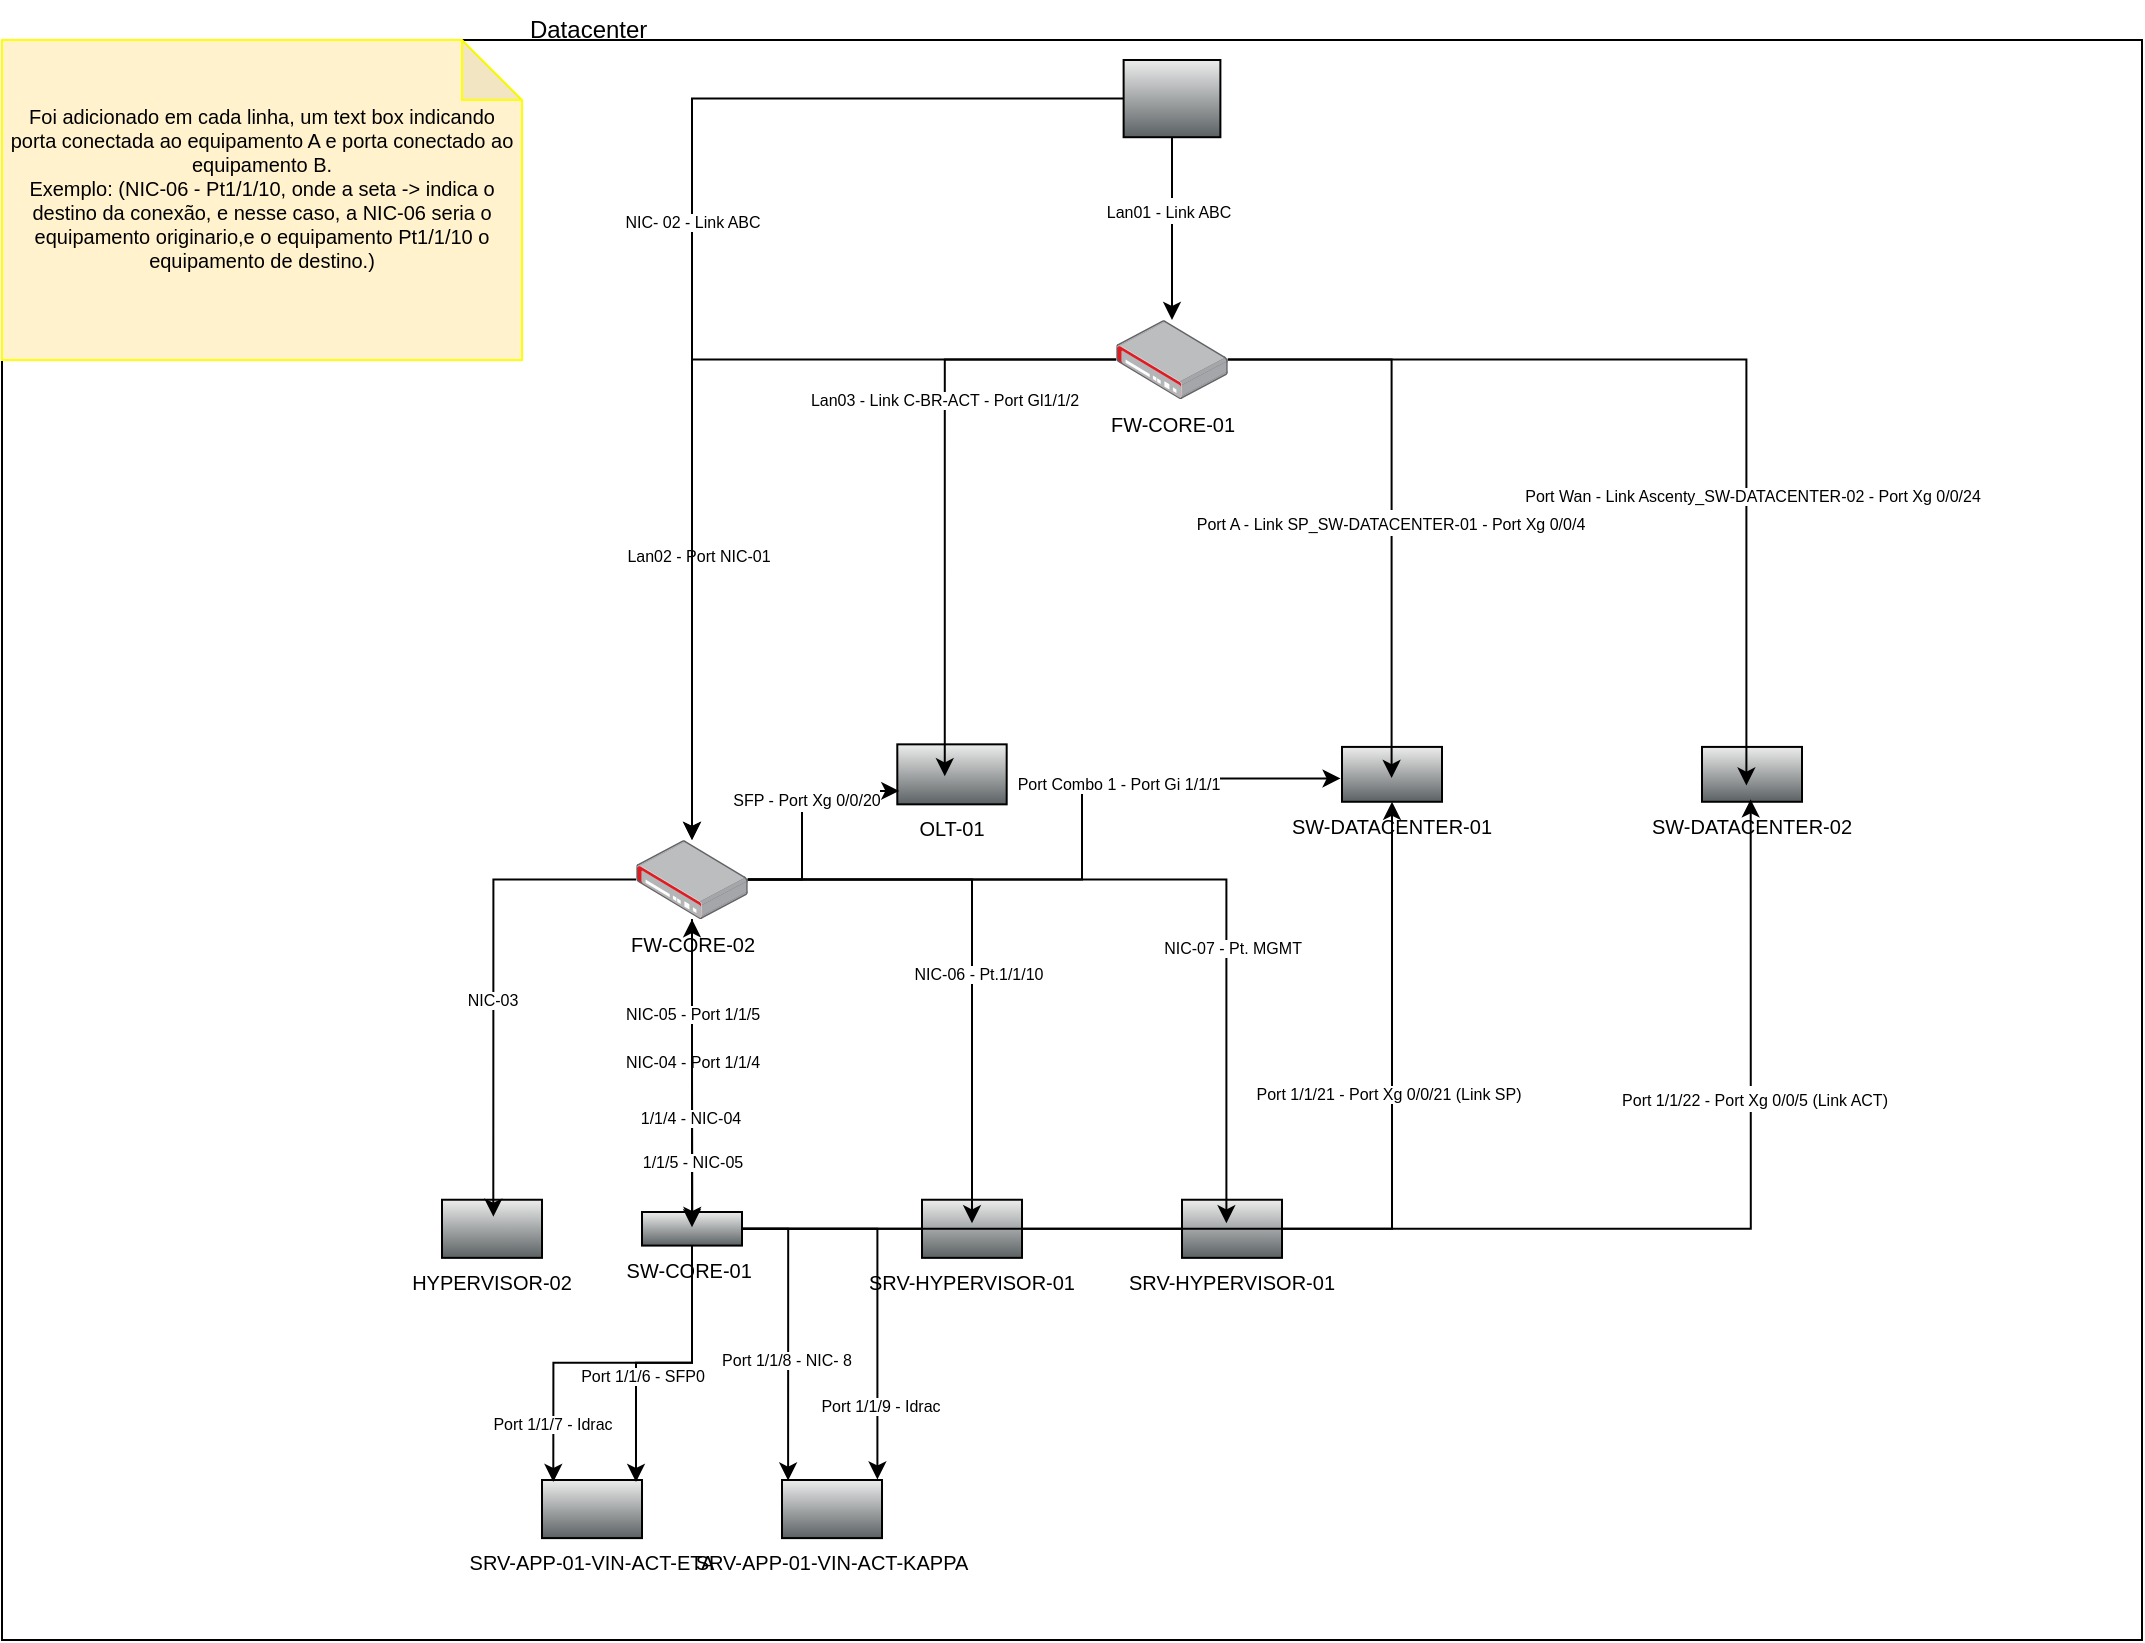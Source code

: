 <mxfile version="27.0.9">
  <diagram name="Página-1" id="BSf2ZJVo7PI9UNuDGLAw">
    <mxGraphModel dx="2253" dy="3179" grid="1" gridSize="10" guides="1" tooltips="1" connect="1" arrows="1" fold="1" page="1" pageScale="1" pageWidth="827" pageHeight="1169" math="0" shadow="0">
      <root>
        <mxCell id="0" />
        <mxCell id="1" parent="0" />
        <mxCell id="CYrLItAudLBiqGf4m8bV-5" value="" style="rounded=0;whiteSpace=wrap;html=1;fontSize=10;" parent="1" vertex="1">
          <mxGeometry x="-280" y="-1170" width="1070" height="800" as="geometry" />
        </mxCell>
        <mxCell id="CYrLItAudLBiqGf4m8bV-3" value="Datacenter&amp;nbsp;" style="text;html=1;align=center;verticalAlign=middle;whiteSpace=wrap;rounded=0;" parent="1" vertex="1">
          <mxGeometry x="-70" y="-1190" width="170" height="30" as="geometry" />
        </mxCell>
        <mxCell id="CYrLItAudLBiqGf4m8bV-4" value="FW-CORE-02" style="image;points=[];aspect=fixed;html=1;align=center;shadow=0;dashed=0;image=img/lib/allied_telesis/security/Router_VPN.svg;fontSize=10;" parent="1" vertex="1">
          <mxGeometry x="37.1" y="-770" width="55.8" height="39.6" as="geometry" />
        </mxCell>
        <mxCell id="CYrLItAudLBiqGf4m8bV-20" style="edgeStyle=orthogonalEdgeStyle;rounded=0;orthogonalLoop=1;jettySize=auto;html=1;" parent="1" source="CYrLItAudLBiqGf4m8bV-6" target="CYrLItAudLBiqGf4m8bV-4" edge="1">
          <mxGeometry relative="1" as="geometry" />
        </mxCell>
        <mxCell id="CYrLItAudLBiqGf4m8bV-25" value="Lan02 - Port NIC-01" style="edgeLabel;html=1;align=center;verticalAlign=middle;resizable=0;points=[];fontSize=8;" parent="CYrLItAudLBiqGf4m8bV-20" vertex="1" connectable="0">
          <mxGeometry x="0.371" y="3" relative="1" as="geometry">
            <mxPoint as="offset" />
          </mxGeometry>
        </mxCell>
        <mxCell id="CYrLItAudLBiqGf4m8bV-6" value="FW-CORE-01" style="image;points=[];aspect=fixed;html=1;align=center;shadow=0;dashed=0;image=img/lib/allied_telesis/security/Router_VPN.svg;fontSize=10;" parent="1" vertex="1">
          <mxGeometry x="277.1" y="-1030" width="55.8" height="39.6" as="geometry" />
        </mxCell>
        <mxCell id="CYrLItAudLBiqGf4m8bV-12" value="SW-DATACENTER-02" style="fillColorStyles=neutralFill;neutralFill=#9DA6A8;shape=mxgraph.networks2.icon;aspect=fixed;fillColor=#EDEDED;strokeColor=#000000;gradientColor=#5B6163;network2IconShadow=1;network2bgFillColor=none;network2Icon=mxgraph.networks2.wireless_hub;network2IconYOffset=-0.114;network2IconW=1;network2IconH=0.548;labelPosition=center;verticalLabelPosition=bottom;align=center;verticalAlign=top;fontSize=10;" parent="1" vertex="1">
          <mxGeometry x="570" y="-816.54" width="50" height="27.425" as="geometry" />
        </mxCell>
        <mxCell id="CYrLItAudLBiqGf4m8bV-13" value="OLT-01" style="fillColorStyles=neutralFill;neutralFill=#9DA6A8;shape=mxgraph.networks2.icon;aspect=fixed;fillColor=#EDEDED;strokeColor=#000000;gradientColor=#5B6163;network2IconShadow=1;network2bgFillColor=none;network2Icon=mxgraph.networks2.wireless_hub;network2IconYOffset=-0.114;network2IconW=1;network2IconH=0.548;verticalAlign=top;fontSize=10;labelPosition=center;verticalLabelPosition=bottom;align=center;" parent="1" vertex="1">
          <mxGeometry x="167.65" y="-817.83" width="54.69" height="30" as="geometry" />
        </mxCell>
        <mxCell id="CYrLItAudLBiqGf4m8bV-28" style="edgeStyle=orthogonalEdgeStyle;rounded=0;orthogonalLoop=1;jettySize=auto;html=1;" parent="1" source="CYrLItAudLBiqGf4m8bV-15" target="CYrLItAudLBiqGf4m8bV-6" edge="1">
          <mxGeometry relative="1" as="geometry" />
        </mxCell>
        <mxCell id="CYrLItAudLBiqGf4m8bV-30" value="&lt;span style=&quot;color: rgba(0, 0, 0, 0); font-family: monospace; font-size: 0px; text-align: start; background-color: rgb(236, 236, 236);&quot;&gt;%3CmxGraphModel%3E%3Croot%3E%3CmxCell%20id%3D%220%22%2F%3E%3CmxCell%20id%3D%221%22%20parent%3D%220%22%2F%3E%3CmxCell%20id%3D%222%22%20value%3D%22%26lt%3Bspan%26gt%3BLan01%20-%20Pt%20Xg0%2F0%2F4(Link%20ACT)%26lt%3B%2Fspan%26gt%3B%22%20style%3D%22edgeLabel%3Bhtml%3D1%3Balign%3Dcenter%3BverticalAlign%3Dmiddle%3Bresizable%3D0%3Bpoints%3D%5B%5D%3BfontSize%3D8%3B%22%20vertex%3D%221%22%20connectable%3D%220%22%20parent%3D%221%22%3E%3CmxGeometry%20x%3D%22492.206%22%20y%3D%22-966.344%22%20as%3D%22geometry%22%2F%3E%3C%2FmxCell%3E%3C%2Froot%3E%3C%2FmxGraphModel%3E&lt;/span&gt;" style="edgeLabel;html=1;align=center;verticalAlign=middle;resizable=0;points=[];" parent="CYrLItAudLBiqGf4m8bV-28" vertex="1" connectable="0">
          <mxGeometry x="-0.305" relative="1" as="geometry">
            <mxPoint as="offset" />
          </mxGeometry>
        </mxCell>
        <mxCell id="CYrLItAudLBiqGf4m8bV-31" value="&lt;span style=&quot;font-size: 8px;&quot;&gt;Lan01 - Link ABC&lt;/span&gt;" style="edgeLabel;html=1;align=center;verticalAlign=middle;resizable=0;points=[];" parent="CYrLItAudLBiqGf4m8bV-28" vertex="1" connectable="0">
          <mxGeometry x="-0.215" y="-2" relative="1" as="geometry">
            <mxPoint as="offset" />
          </mxGeometry>
        </mxCell>
        <mxCell id="CYrLItAudLBiqGf4m8bV-50" style="edgeStyle=orthogonalEdgeStyle;rounded=0;orthogonalLoop=1;jettySize=auto;html=1;" parent="1" source="CYrLItAudLBiqGf4m8bV-15" target="CYrLItAudLBiqGf4m8bV-4" edge="1">
          <mxGeometry relative="1" as="geometry" />
        </mxCell>
        <mxCell id="CYrLItAudLBiqGf4m8bV-51" value="NIC- 02 - Link ABC" style="edgeLabel;html=1;align=center;verticalAlign=middle;resizable=0;points=[];fontSize=8;" parent="CYrLItAudLBiqGf4m8bV-50" vertex="1" connectable="0">
          <mxGeometry x="-0.055" relative="1" as="geometry">
            <mxPoint as="offset" />
          </mxGeometry>
        </mxCell>
        <mxCell id="CYrLItAudLBiqGf4m8bV-15" value="" style="shape=mxgraph.networks2.icon;aspect=fixed;fillColor=#EDEDED;strokeColor=#000000;gradientColor=#5B6163;network2IconShadow=1;network2bgFillColor=none;network2Icon=mxgraph.networks2.internet;network2IconXOffset=0.001;network2IconYOffset=0.004;network2IconW=0.968;network2IconH=0.772;fontSize=10;" parent="1" vertex="1">
          <mxGeometry x="280.81" y="-1160" width="48.385" height="38.61" as="geometry" />
        </mxCell>
        <mxCell id="CYrLItAudLBiqGf4m8bV-21" style="edgeStyle=orthogonalEdgeStyle;rounded=0;orthogonalLoop=1;jettySize=auto;html=1;entryX=0.444;entryY=0.704;entryDx=0;entryDy=0;entryPerimeter=0;" parent="1" source="CYrLItAudLBiqGf4m8bV-6" target="CYrLItAudLBiqGf4m8bV-12" edge="1">
          <mxGeometry relative="1" as="geometry" />
        </mxCell>
        <mxCell id="CYrLItAudLBiqGf4m8bV-32" value="&lt;div style=&quot;text-align: start;&quot;&gt;&lt;span style=&quot;background-color: light-dark(#ffffff, var(--ge-dark-color, #121212)); color: light-dark(rgb(0, 0, 0), rgb(255, 255, 255));&quot;&gt;Port Wan - Link Ascenty_SW-DATACENTER-02 - Port Xg 0/0/24&lt;/span&gt;&lt;/div&gt;" style="edgeLabel;html=1;align=center;verticalAlign=middle;resizable=0;points=[];fontSize=8;" parent="CYrLItAudLBiqGf4m8bV-21" vertex="1" connectable="0">
          <mxGeometry x="0.387" y="3" relative="1" as="geometry">
            <mxPoint as="offset" />
          </mxGeometry>
        </mxCell>
        <mxCell id="CYrLItAudLBiqGf4m8bV-22" style="edgeStyle=orthogonalEdgeStyle;rounded=0;orthogonalLoop=1;jettySize=auto;html=1;entryX=0.434;entryY=0.532;entryDx=0;entryDy=0;entryPerimeter=0;" parent="1" source="CYrLItAudLBiqGf4m8bV-6" target="CYrLItAudLBiqGf4m8bV-13" edge="1">
          <mxGeometry relative="1" as="geometry" />
        </mxCell>
        <mxCell id="CYrLItAudLBiqGf4m8bV-23" value="Lan03 - Link C-BR-ACT - Port Gl1/1/2" style="edgeLabel;html=1;align=center;verticalAlign=middle;resizable=0;points=[];fontSize=8;" parent="CYrLItAudLBiqGf4m8bV-22" vertex="1" connectable="0">
          <mxGeometry x="-0.284" y="-1" relative="1" as="geometry">
            <mxPoint as="offset" />
          </mxGeometry>
        </mxCell>
        <mxCell id="CYrLItAudLBiqGf4m8bV-33" value="SW-DATACENTER-01" style="fillColorStyles=neutralFill;neutralFill=#9DA6A8;shape=mxgraph.networks2.icon;aspect=fixed;fillColor=#EDEDED;strokeColor=#000000;gradientColor=#5B6163;network2IconShadow=1;network2bgFillColor=none;network2Icon=mxgraph.networks2.wireless_hub;network2IconYOffset=-0.114;network2IconW=1;network2IconH=0.548;labelPosition=center;verticalLabelPosition=bottom;align=center;verticalAlign=top;fontSize=10;" parent="1" vertex="1">
          <mxGeometry x="390" y="-816.54" width="50" height="27.425" as="geometry" />
        </mxCell>
        <mxCell id="CYrLItAudLBiqGf4m8bV-34" style="edgeStyle=orthogonalEdgeStyle;rounded=0;orthogonalLoop=1;jettySize=auto;html=1;entryX=0.496;entryY=0.568;entryDx=0;entryDy=0;entryPerimeter=0;" parent="1" source="CYrLItAudLBiqGf4m8bV-6" target="CYrLItAudLBiqGf4m8bV-33" edge="1">
          <mxGeometry relative="1" as="geometry" />
        </mxCell>
        <mxCell id="CYrLItAudLBiqGf4m8bV-35" value="&lt;span style=&quot;font-size: 8px; text-align: start;&quot;&gt;Port A - Link SP_SW-DATACENTER-01 - Port Xg 0/0/4&lt;/span&gt;" style="edgeLabel;html=1;align=center;verticalAlign=middle;resizable=0;points=[];" parent="CYrLItAudLBiqGf4m8bV-34" vertex="1" connectable="0">
          <mxGeometry x="0.12" y="-1" relative="1" as="geometry">
            <mxPoint as="offset" />
          </mxGeometry>
        </mxCell>
        <mxCell id="CYrLItAudLBiqGf4m8bV-67" style="edgeStyle=orthogonalEdgeStyle;rounded=0;orthogonalLoop=1;jettySize=auto;html=1;" parent="1" source="CYrLItAudLBiqGf4m8bV-38" target="CYrLItAudLBiqGf4m8bV-4" edge="1">
          <mxGeometry relative="1" as="geometry" />
        </mxCell>
        <mxCell id="CYrLItAudLBiqGf4m8bV-83" style="edgeStyle=orthogonalEdgeStyle;rounded=0;orthogonalLoop=1;jettySize=auto;html=1;" parent="1" source="CYrLItAudLBiqGf4m8bV-38" target="CYrLItAudLBiqGf4m8bV-33" edge="1">
          <mxGeometry relative="1" as="geometry" />
        </mxCell>
        <mxCell id="CYrLItAudLBiqGf4m8bV-84" value="Port 1/1/21 - Port Xg 0/0/21 (Link SP)" style="edgeLabel;html=1;align=center;verticalAlign=middle;resizable=0;points=[];fontSize=8;" parent="CYrLItAudLBiqGf4m8bV-83" vertex="1" connectable="0">
          <mxGeometry x="0.457" y="2" relative="1" as="geometry">
            <mxPoint as="offset" />
          </mxGeometry>
        </mxCell>
        <mxCell id="CYrLItAudLBiqGf4m8bV-38" value="SW-CORE-01 " style="shape=mxgraph.networks2.icon;aspect=fixed;fillColor=#EDEDED;strokeColor=#000000;gradientColor=#5B6163;network2IconShadow=1;network2bgFillColor=none;network2Icon=mxgraph.networks2.patch_panel;network2IconXOffset=0.0;network2IconYOffset=-0.021;network2IconW=1;network2IconH=0.336;labelPosition=center;verticalLabelPosition=bottom;align=center;verticalAlign=top;fontSize=10;" parent="1" vertex="1">
          <mxGeometry x="40" y="-584" width="50" height="16.795" as="geometry" />
        </mxCell>
        <mxCell id="CYrLItAudLBiqGf4m8bV-45" style="edgeStyle=orthogonalEdgeStyle;rounded=0;orthogonalLoop=1;jettySize=auto;html=1;entryX=-0.014;entryY=0.575;entryDx=0;entryDy=0;entryPerimeter=0;" parent="1" source="CYrLItAudLBiqGf4m8bV-4" target="CYrLItAudLBiqGf4m8bV-33" edge="1">
          <mxGeometry relative="1" as="geometry">
            <Array as="points">
              <mxPoint x="260" y="-750" />
              <mxPoint x="260" y="-801" />
            </Array>
          </mxGeometry>
        </mxCell>
        <mxCell id="CYrLItAudLBiqGf4m8bV-46" value="Port Combo 1 - Port Gi 1/1/1" style="edgeLabel;html=1;align=center;verticalAlign=middle;resizable=0;points=[];fontSize=8;" parent="CYrLItAudLBiqGf4m8bV-45" vertex="1" connectable="0">
          <mxGeometry x="0.356" y="-3" relative="1" as="geometry">
            <mxPoint as="offset" />
          </mxGeometry>
        </mxCell>
        <mxCell id="CYrLItAudLBiqGf4m8bV-47" style="edgeStyle=orthogonalEdgeStyle;rounded=0;orthogonalLoop=1;jettySize=auto;html=1;entryX=0.018;entryY=0.776;entryDx=0;entryDy=0;entryPerimeter=0;" parent="1" source="CYrLItAudLBiqGf4m8bV-4" target="CYrLItAudLBiqGf4m8bV-13" edge="1">
          <mxGeometry relative="1" as="geometry">
            <Array as="points">
              <mxPoint x="120" y="-750" />
              <mxPoint x="120" y="-794" />
            </Array>
          </mxGeometry>
        </mxCell>
        <mxCell id="CYrLItAudLBiqGf4m8bV-48" value="&lt;span style=&quot;font-size: 8px;&quot;&gt;SFP - Port Xg 0/0/20&lt;/span&gt;" style="edgeLabel;html=1;align=center;verticalAlign=middle;resizable=0;points=[];" parent="CYrLItAudLBiqGf4m8bV-47" vertex="1" connectable="0">
          <mxGeometry x="0.132" y="-2" relative="1" as="geometry">
            <mxPoint as="offset" />
          </mxGeometry>
        </mxCell>
        <mxCell id="CYrLItAudLBiqGf4m8bV-49" style="edgeStyle=orthogonalEdgeStyle;rounded=0;orthogonalLoop=1;jettySize=auto;html=1;entryX=0.503;entryY=0.386;entryDx=0;entryDy=0;entryPerimeter=0;" parent="1" source="CYrLItAudLBiqGf4m8bV-4" target="CYrLItAudLBiqGf4m8bV-38" edge="1">
          <mxGeometry relative="1" as="geometry" />
        </mxCell>
        <mxCell id="CYrLItAudLBiqGf4m8bV-54" value="NIC-04 - Port 1/1/4" style="edgeLabel;html=1;align=center;verticalAlign=middle;resizable=0;points=[];fontSize=8;" parent="CYrLItAudLBiqGf4m8bV-49" vertex="1" connectable="0">
          <mxGeometry x="-0.043" relative="1" as="geometry">
            <mxPoint y="-2" as="offset" />
          </mxGeometry>
        </mxCell>
        <mxCell id="CYrLItAudLBiqGf4m8bV-55" value="SRV-HYPERVISOR-01" style="fillColorStyles=neutralFill;neutralFill=#9DA6A8;shape=mxgraph.networks2.icon;aspect=fixed;fillColor=#EDEDED;strokeColor=#000000;gradientColor=#5B6163;network2IconShadow=1;network2bgFillColor=none;network2Icon=mxgraph.networks2.server;network2IconW=1.0;network2IconH=0.581;labelPosition=center;verticalLabelPosition=bottom;align=center;verticalAlign=top;fontSize=10;" parent="1" vertex="1">
          <mxGeometry x="310" y="-590.13" width="50.005" height="29.06" as="geometry" />
        </mxCell>
        <mxCell id="CYrLItAudLBiqGf4m8bV-56" value="SRV-HYPERVISOR-01" style="fillColorStyles=neutralFill;neutralFill=#9DA6A8;shape=mxgraph.networks2.icon;aspect=fixed;fillColor=#EDEDED;strokeColor=#000000;gradientColor=#5B6163;network2IconShadow=1;network2bgFillColor=none;network2Icon=mxgraph.networks2.server;network2IconW=1.0;network2IconH=0.581;fontSize=10;labelPosition=center;verticalLabelPosition=bottom;align=center;verticalAlign=top;" parent="1" vertex="1">
          <mxGeometry x="180" y="-590.13" width="50.005" height="29.06" as="geometry" />
        </mxCell>
        <mxCell id="CYrLItAudLBiqGf4m8bV-57" value="HYPERVISOR-02" style="fillColorStyles=neutralFill;neutralFill=#9DA6A8;shape=mxgraph.networks2.icon;aspect=fixed;fillColor=#EDEDED;strokeColor=#000000;gradientColor=#5B6163;network2IconShadow=1;network2bgFillColor=none;network2Icon=mxgraph.networks2.server;network2IconW=1.0;network2IconH=0.581;fontSize=10;labelPosition=center;verticalLabelPosition=bottom;align=center;verticalAlign=top;" parent="1" vertex="1">
          <mxGeometry x="-60" y="-590.13" width="50.005" height="29.06" as="geometry" />
        </mxCell>
        <mxCell id="CYrLItAudLBiqGf4m8bV-58" style="edgeStyle=orthogonalEdgeStyle;rounded=0;orthogonalLoop=1;jettySize=auto;html=1;entryX=0.513;entryY=0.291;entryDx=0;entryDy=0;entryPerimeter=0;" parent="1" source="CYrLItAudLBiqGf4m8bV-4" target="CYrLItAudLBiqGf4m8bV-57" edge="1">
          <mxGeometry relative="1" as="geometry" />
        </mxCell>
        <mxCell id="CYrLItAudLBiqGf4m8bV-59" value="NIC-03" style="edgeLabel;html=1;align=center;verticalAlign=middle;resizable=0;points=[];fontSize=8;" parent="CYrLItAudLBiqGf4m8bV-58" vertex="1" connectable="0">
          <mxGeometry x="0.488" y="3" relative="1" as="geometry">
            <mxPoint x="-4" y="-47" as="offset" />
          </mxGeometry>
        </mxCell>
        <mxCell id="CYrLItAudLBiqGf4m8bV-60" style="edgeStyle=orthogonalEdgeStyle;rounded=0;orthogonalLoop=1;jettySize=auto;html=1;entryX=0.5;entryY=0.406;entryDx=0;entryDy=0;entryPerimeter=0;" parent="1" source="CYrLItAudLBiqGf4m8bV-4" target="CYrLItAudLBiqGf4m8bV-56" edge="1">
          <mxGeometry relative="1" as="geometry" />
        </mxCell>
        <mxCell id="CYrLItAudLBiqGf4m8bV-61" value="NIC-06 - Pt.1/1/10" style="edgeLabel;html=1;align=center;verticalAlign=middle;resizable=0;points=[];fontSize=8;" parent="CYrLItAudLBiqGf4m8bV-60" vertex="1" connectable="0">
          <mxGeometry x="0.391" y="2" relative="1" as="geometry">
            <mxPoint x="1" y="-38" as="offset" />
          </mxGeometry>
        </mxCell>
        <mxCell id="CYrLItAudLBiqGf4m8bV-62" style="edgeStyle=orthogonalEdgeStyle;rounded=0;orthogonalLoop=1;jettySize=auto;html=1;entryX=0.444;entryY=0.406;entryDx=0;entryDy=0;entryPerimeter=0;" parent="1" source="CYrLItAudLBiqGf4m8bV-4" target="CYrLItAudLBiqGf4m8bV-55" edge="1">
          <mxGeometry relative="1" as="geometry" />
        </mxCell>
        <mxCell id="CYrLItAudLBiqGf4m8bV-63" value="NIC-07 - Pt. MGMT" style="edgeLabel;html=1;align=center;verticalAlign=middle;resizable=0;points=[];fontSize=8;" parent="CYrLItAudLBiqGf4m8bV-62" vertex="1" connectable="0">
          <mxGeometry x="0.317" y="2" relative="1" as="geometry">
            <mxPoint x="1" y="2" as="offset" />
          </mxGeometry>
        </mxCell>
        <mxCell id="CYrLItAudLBiqGf4m8bV-65" style="edgeStyle=orthogonalEdgeStyle;rounded=0;orthogonalLoop=1;jettySize=auto;html=1;entryX=0.5;entryY=0.456;entryDx=0;entryDy=0;entryPerimeter=0;" parent="1" source="CYrLItAudLBiqGf4m8bV-4" target="CYrLItAudLBiqGf4m8bV-38" edge="1">
          <mxGeometry relative="1" as="geometry" />
        </mxCell>
        <mxCell id="CYrLItAudLBiqGf4m8bV-66" value="NIC-05 - Port 1/1/5" style="edgeLabel;html=1;align=center;verticalAlign=middle;resizable=0;points=[];fontSize=8;" parent="CYrLItAudLBiqGf4m8bV-65" vertex="1" connectable="0">
          <mxGeometry x="-0.389" relative="1" as="geometry">
            <mxPoint as="offset" />
          </mxGeometry>
        </mxCell>
        <mxCell id="CYrLItAudLBiqGf4m8bV-68" value="1/1/4 - NIC-04" style="edgeLabel;html=1;align=center;verticalAlign=middle;resizable=0;points=[];fontSize=8;" parent="CYrLItAudLBiqGf4m8bV-65" vertex="1" connectable="0">
          <mxGeometry x="0.282" y="-1" relative="1" as="geometry">
            <mxPoint as="offset" />
          </mxGeometry>
        </mxCell>
        <mxCell id="CYrLItAudLBiqGf4m8bV-69" value="1/1/5 - NIC-05" style="edgeLabel;html=1;align=center;verticalAlign=middle;resizable=0;points=[];fontSize=8;" parent="CYrLItAudLBiqGf4m8bV-65" vertex="1" connectable="0">
          <mxGeometry x="0.574" relative="1" as="geometry">
            <mxPoint as="offset" />
          </mxGeometry>
        </mxCell>
        <mxCell id="CYrLItAudLBiqGf4m8bV-70" value="SRV-APP-01-VIN-ACT-ETA" style="fillColorStyles=neutralFill;neutralFill=#9DA6A8;shape=mxgraph.networks2.icon;aspect=fixed;fillColor=#EDEDED;strokeColor=#000000;gradientColor=#5B6163;network2IconShadow=1;network2bgFillColor=none;network2Icon=mxgraph.networks2.server;network2IconW=1.0;network2IconH=0.581;labelPosition=center;verticalLabelPosition=bottom;align=center;verticalAlign=top;fontSize=10;" parent="1" vertex="1">
          <mxGeometry x="-10.0" y="-450" width="50.005" height="29.06" as="geometry" />
        </mxCell>
        <mxCell id="CYrLItAudLBiqGf4m8bV-71" value="SRV-APP-01-VIN-ACT-KAPPA" style="fillColorStyles=neutralFill;neutralFill=#9DA6A8;shape=mxgraph.networks2.icon;aspect=fixed;fillColor=#EDEDED;strokeColor=#000000;gradientColor=#5B6163;network2IconShadow=1;network2bgFillColor=none;network2Icon=mxgraph.networks2.server;network2IconW=1.0;network2IconH=0.581;labelPosition=center;verticalLabelPosition=bottom;align=center;verticalAlign=top;fontSize=10;" parent="1" vertex="1">
          <mxGeometry x="110" y="-450" width="50.005" height="29.06" as="geometry" />
        </mxCell>
        <mxCell id="CYrLItAudLBiqGf4m8bV-74" style="edgeStyle=orthogonalEdgeStyle;rounded=0;orthogonalLoop=1;jettySize=auto;html=1;entryX=0.113;entryY=0.034;entryDx=0;entryDy=0;entryPerimeter=0;" parent="1" source="CYrLItAudLBiqGf4m8bV-38" target="CYrLItAudLBiqGf4m8bV-70" edge="1">
          <mxGeometry relative="1" as="geometry" />
        </mxCell>
        <mxCell id="CYrLItAudLBiqGf4m8bV-78" value="Port 1/1/7 - Idrac" style="edgeLabel;html=1;align=center;verticalAlign=middle;resizable=0;points=[];fontSize=8;" parent="CYrLItAudLBiqGf4m8bV-74" vertex="1" connectable="0">
          <mxGeometry x="0.69" y="-1" relative="1" as="geometry">
            <mxPoint as="offset" />
          </mxGeometry>
        </mxCell>
        <mxCell id="CYrLItAudLBiqGf4m8bV-76" style="edgeStyle=orthogonalEdgeStyle;rounded=0;orthogonalLoop=1;jettySize=auto;html=1;entryX=0.94;entryY=0.034;entryDx=0;entryDy=0;entryPerimeter=0;" parent="1" source="CYrLItAudLBiqGf4m8bV-38" target="CYrLItAudLBiqGf4m8bV-70" edge="1">
          <mxGeometry relative="1" as="geometry" />
        </mxCell>
        <mxCell id="CYrLItAudLBiqGf4m8bV-77" value="Port 1/1/6 - SFP0" style="edgeLabel;html=1;align=center;verticalAlign=middle;resizable=0;points=[];fontSize=8;" parent="CYrLItAudLBiqGf4m8bV-76" vertex="1" connectable="0">
          <mxGeometry x="0.469" y="-4" relative="1" as="geometry">
            <mxPoint x="7" y="-15" as="offset" />
          </mxGeometry>
        </mxCell>
        <mxCell id="CYrLItAudLBiqGf4m8bV-79" style="edgeStyle=orthogonalEdgeStyle;rounded=0;orthogonalLoop=1;jettySize=auto;html=1;entryX=0.061;entryY=0.009;entryDx=0;entryDy=0;entryPerimeter=0;" parent="1" source="CYrLItAudLBiqGf4m8bV-38" target="CYrLItAudLBiqGf4m8bV-71" edge="1">
          <mxGeometry relative="1" as="geometry" />
        </mxCell>
        <mxCell id="CYrLItAudLBiqGf4m8bV-81" value="Port 1/1/8 - NIC- 8" style="edgeLabel;html=1;align=center;verticalAlign=middle;resizable=0;points=[];fontSize=8;" parent="CYrLItAudLBiqGf4m8bV-79" vertex="1" connectable="0">
          <mxGeometry x="0.191" y="-1" relative="1" as="geometry">
            <mxPoint as="offset" />
          </mxGeometry>
        </mxCell>
        <mxCell id="CYrLItAudLBiqGf4m8bV-80" style="edgeStyle=orthogonalEdgeStyle;rounded=0;orthogonalLoop=1;jettySize=auto;html=1;entryX=0.954;entryY=-0.009;entryDx=0;entryDy=0;entryPerimeter=0;" parent="1" source="CYrLItAudLBiqGf4m8bV-38" target="CYrLItAudLBiqGf4m8bV-71" edge="1">
          <mxGeometry relative="1" as="geometry" />
        </mxCell>
        <mxCell id="CYrLItAudLBiqGf4m8bV-82" value="Port 1/1/9 - Idrac" style="edgeLabel;html=1;align=center;verticalAlign=middle;resizable=0;points=[];fontSize=8;" parent="CYrLItAudLBiqGf4m8bV-80" vertex="1" connectable="0">
          <mxGeometry x="0.617" y="1" relative="1" as="geometry">
            <mxPoint as="offset" />
          </mxGeometry>
        </mxCell>
        <mxCell id="CYrLItAudLBiqGf4m8bV-85" style="edgeStyle=orthogonalEdgeStyle;rounded=0;orthogonalLoop=1;jettySize=auto;html=1;entryX=0.487;entryY=0.956;entryDx=0;entryDy=0;entryPerimeter=0;" parent="1" source="CYrLItAudLBiqGf4m8bV-38" target="CYrLItAudLBiqGf4m8bV-12" edge="1">
          <mxGeometry relative="1" as="geometry" />
        </mxCell>
        <mxCell id="CYrLItAudLBiqGf4m8bV-86" value="&lt;span style=&quot;font-size: 8px;&quot;&gt;Port 1/1/22 - Port Xg 0/0/5 (Link ACT)&lt;/span&gt;" style="edgeLabel;html=1;align=center;verticalAlign=middle;resizable=0;points=[];" parent="CYrLItAudLBiqGf4m8bV-85" vertex="1" connectable="0">
          <mxGeometry x="0.586" y="-1" relative="1" as="geometry">
            <mxPoint as="offset" />
          </mxGeometry>
        </mxCell>
        <mxCell id="CYrLItAudLBiqGf4m8bV-87" value="Foi adicionado em cada linha, um text box indicando porta conectada ao equipamento A e porta conectado ao equipamento B.&lt;div&gt;Exemplo: (NIC-06 - Pt1/1/10, onde a seta -&amp;gt; indica o destino da conexão, e nesse caso, a NIC-06 seria o equipamento originario,e o equipamento Pt1/1/10 o equipamento de destino.)&lt;br&gt;&lt;div&gt;&lt;br&gt;&lt;/div&gt;&lt;/div&gt;" style="shape=note;whiteSpace=wrap;html=1;backgroundOutline=1;darkOpacity=0.05;fillColor=#fff2cc;strokeColor=#FFFF00;fontSize=10;" parent="1" vertex="1">
          <mxGeometry x="-280" y="-1170" width="260" height="160" as="geometry" />
        </mxCell>
      </root>
    </mxGraphModel>
  </diagram>
</mxfile>
